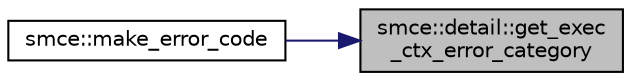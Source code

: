 digraph "smce::detail::get_exec_ctx_error_category"
{
 // LATEX_PDF_SIZE
  edge [fontname="Helvetica",fontsize="10",labelfontname="Helvetica",labelfontsize="10"];
  node [fontname="Helvetica",fontsize="10",shape=record];
  rankdir="RL";
  Node1 [label="smce::detail::get_exec\l_ctx_error_category",height=0.2,width=0.4,color="black", fillcolor="grey75", style="filled", fontcolor="black",tooltip=" "];
  Node1 -> Node2 [dir="back",color="midnightblue",fontsize="10",style="solid",fontname="Helvetica"];
  Node2 [label="smce::make_error_code",height=0.2,width=0.4,color="black", fillcolor="white", style="filled",URL="$namespacesmce.html#a64f0a5f94ed18c97647a3fba398f2149",tooltip=" "];
}
